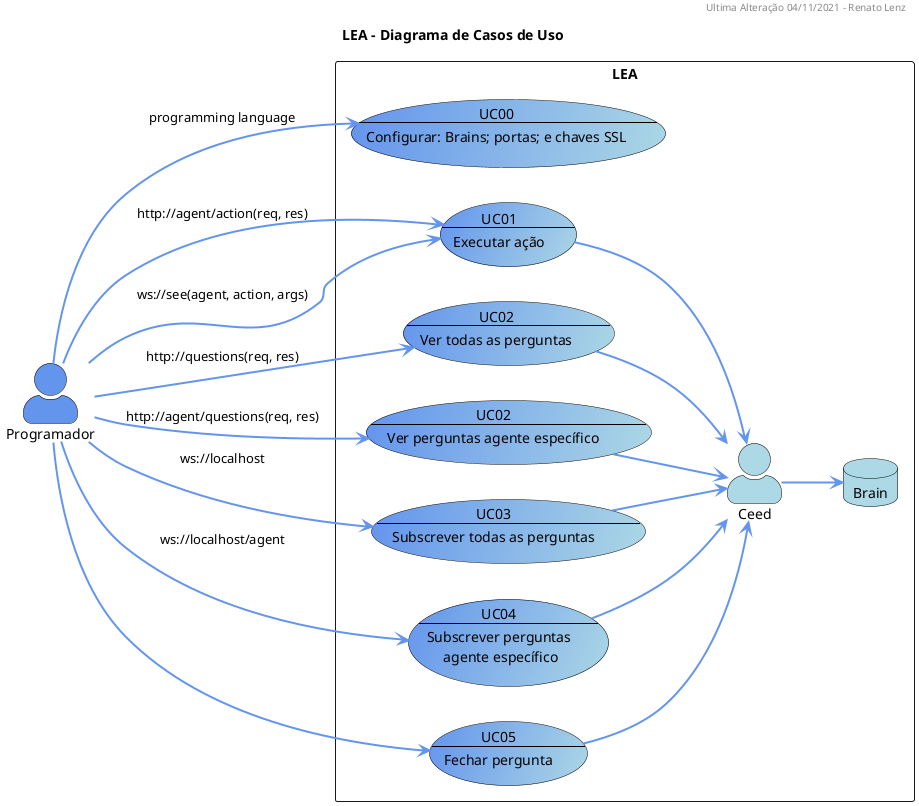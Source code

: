 @startuml usecase

title LEA - Diagrama de Casos de Uso
header Ultima Alteração 04/11/2021 - Renato Lenz

!$corProgramador = "#CornFlowerBlue"
!$corFundo = "#White"
!$estiloModalidade = $corProgramador + ";line:Black"
!$estiloAgente = "#LightBlue;line:Black"
!$estiloProgramador = "#CornFlowerBlue/LightBlue;line:Black"

skinparam BackgroundColor<<system>> $corFundo
skinparam ActorStyle awesome
skinparam arrowThickness 2
left to right direction

actor programador as "Programador" $estiloModalidade

rectangle LEA {
    database arquivo as "Brain" $estiloAgente
    actor agente as "Ceed" $estiloAgente

    (UC00\n--\nConfigurar: Brains; portas; e chaves SSL) as uc0 $estiloProgramador

    (UC01\n--\nExecutar ação) as uc1 $estiloProgramador
    (UC02\n--\nVer todas as perguntas) as uc2 $estiloProgramador
    (UC02\n--\nVer perguntas agente específico) as uc3 $estiloProgramador
    (UC03\n--\nSubscrever todas as perguntas) as uc4 $estiloProgramador
    (UC04\n--\nSubscrever perguntas\n agente específico) as uc5 $estiloProgramador
    (UC05\n--\nFechar pergunta) as uc6 $estiloProgramador
}
' UploaderT
programador -[$corProgramador]-> uc0 : programming language
programador -[$corProgramador]-> uc1 : http://agent/action(req, res)
programador -[$corProgramador]-> uc1 : ws://see(agent, action, args)
programador -[$corProgramador]-> uc2 : http://questions(req, res)
programador -[$corProgramador]-> uc3 : http://agent/questions(req, res)
programador -[$corProgramador]-> uc4 : ws://localhost
programador -[$corProgramador]-> uc5 : ws://localhost/agent
programador -[$corProgramador]-> uc6

uc1 -[$corProgramador]-> agente
uc2 -[$corProgramador]-> agente
uc3 -[$corProgramador]-> agente
uc4 -[$corProgramador]-> agente
uc5 -[$corProgramador]-> agente
uc6 -[$corProgramador]-> agente

agente -[$corProgramador]-> arquivo


@enduml
